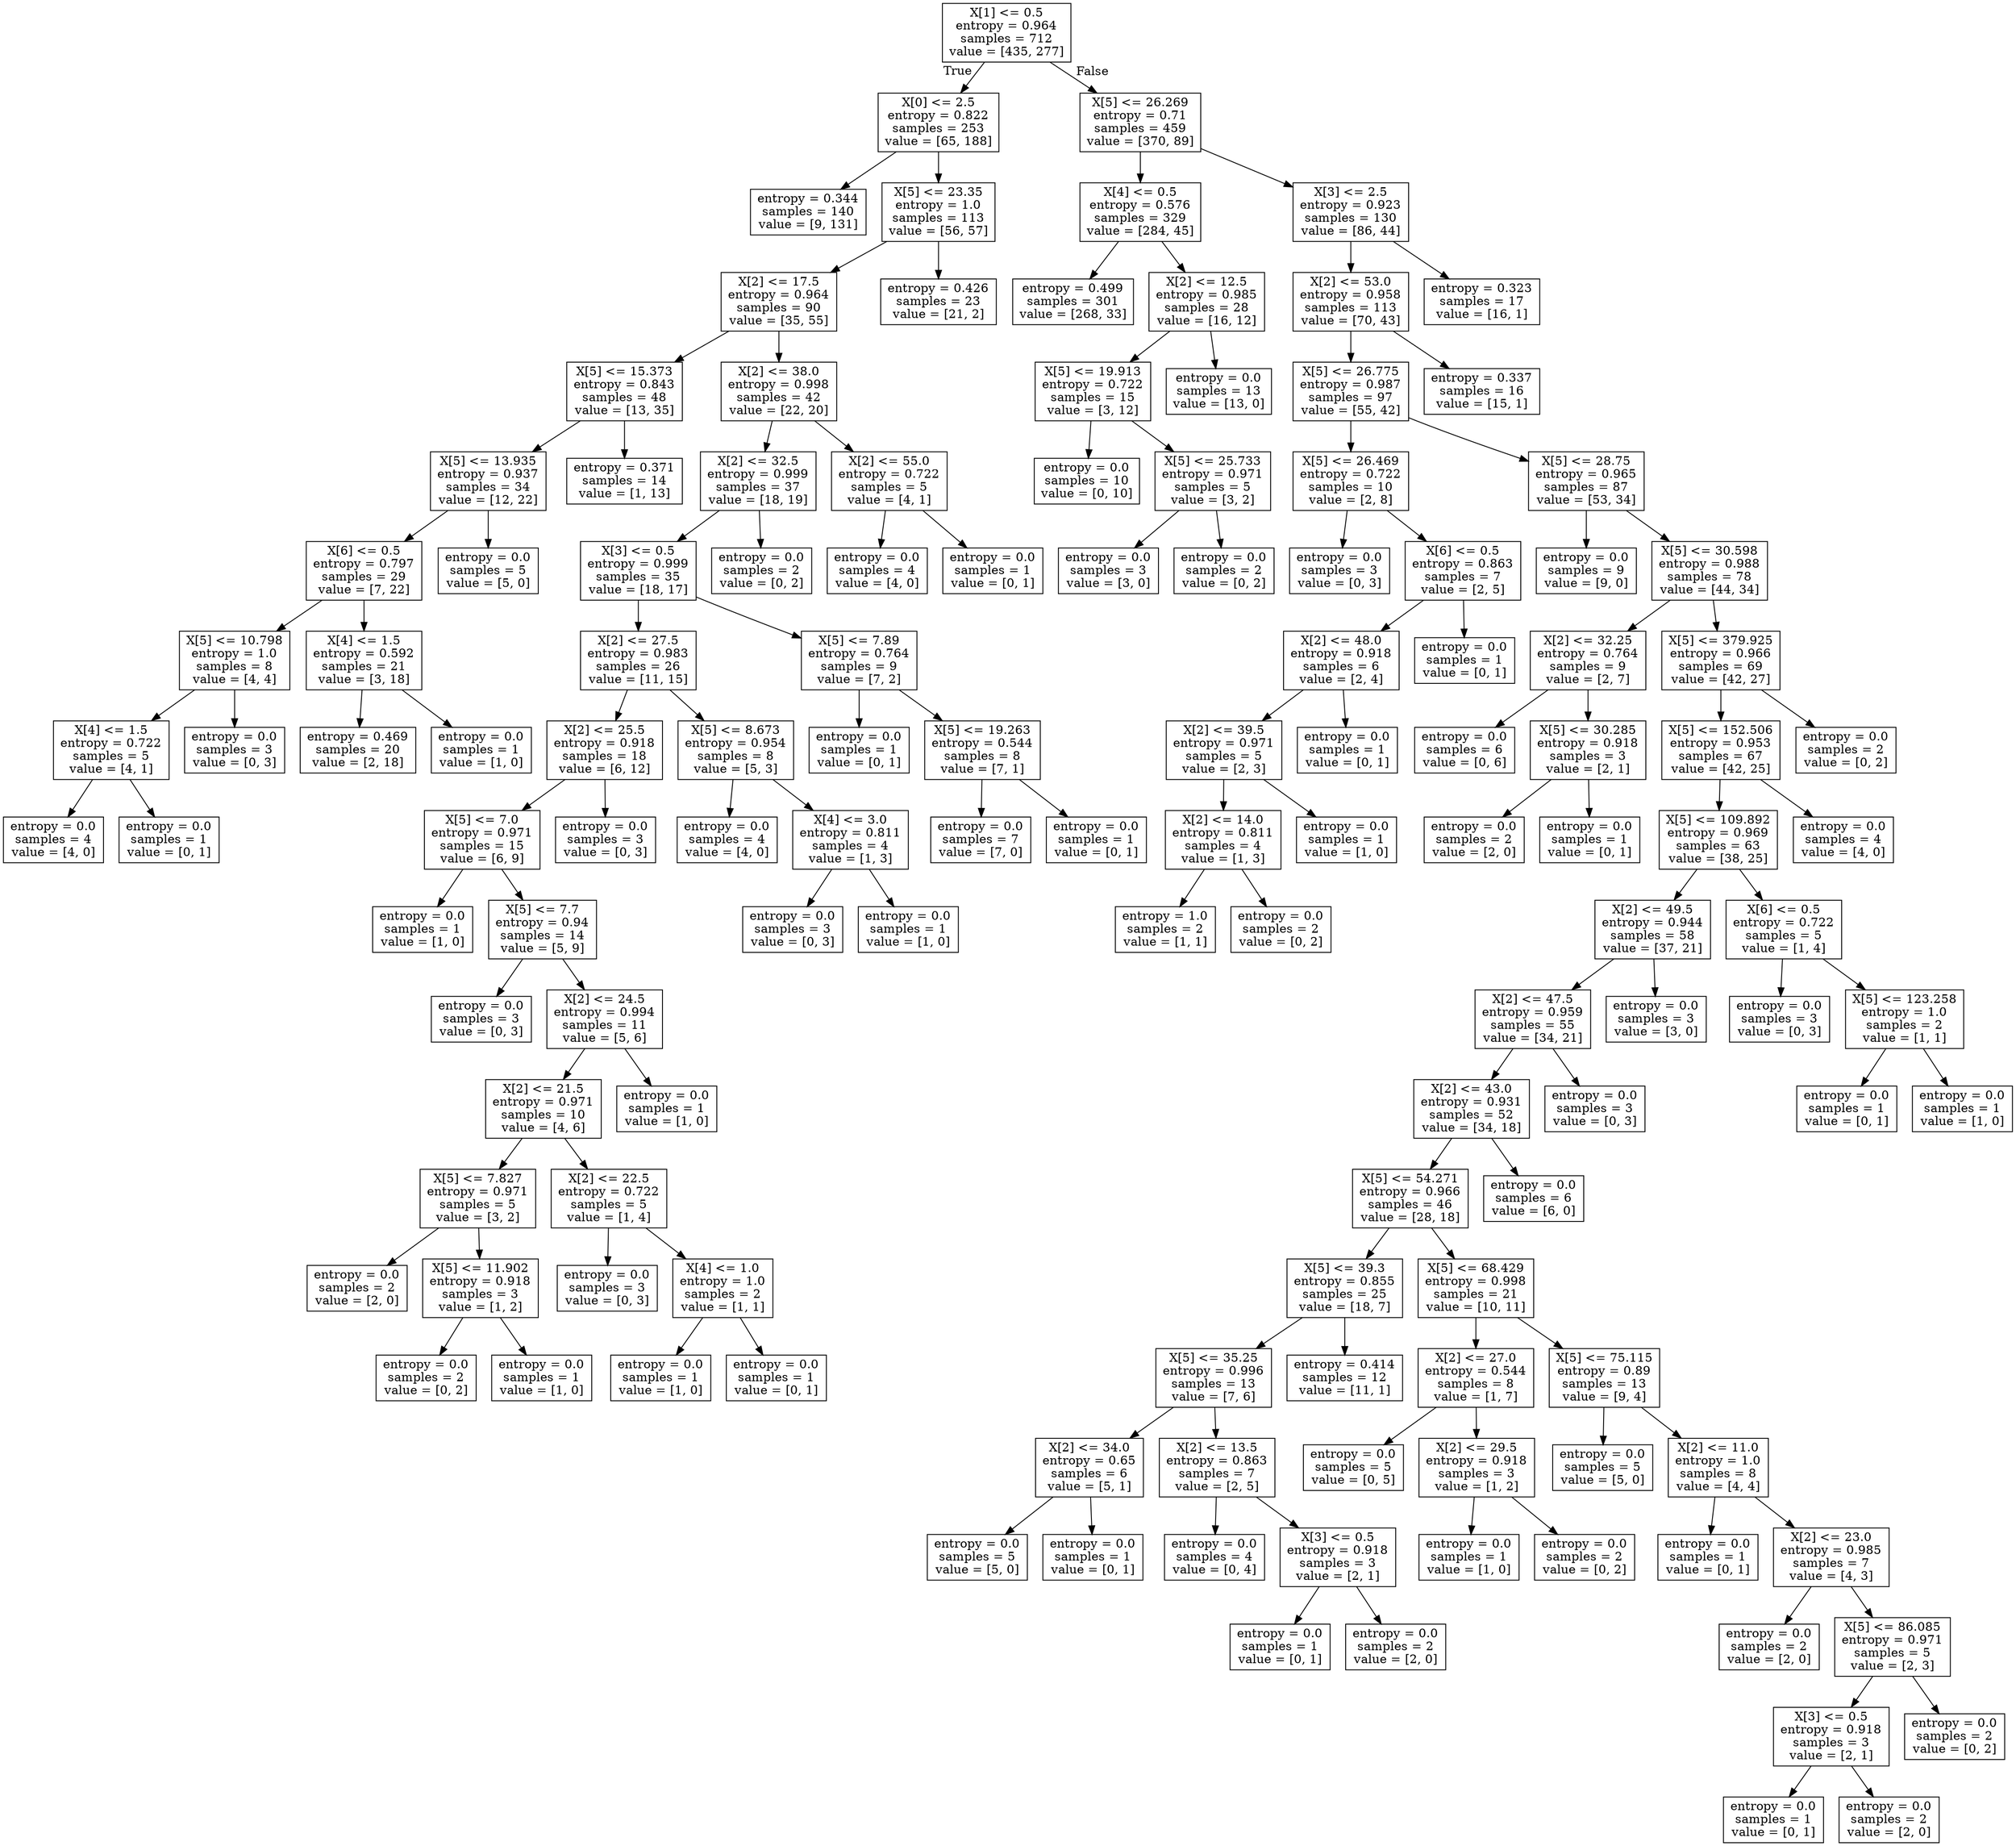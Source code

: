digraph Tree {
node [shape=box] ;
0 [label="X[1] <= 0.5\nentropy = 0.964\nsamples = 712\nvalue = [435, 277]"] ;
1 [label="X[0] <= 2.5\nentropy = 0.822\nsamples = 253\nvalue = [65, 188]"] ;
0 -> 1 [labeldistance=2.5, labelangle=45, headlabel="True"] ;
2 [label="entropy = 0.344\nsamples = 140\nvalue = [9, 131]"] ;
1 -> 2 ;
3 [label="X[5] <= 23.35\nentropy = 1.0\nsamples = 113\nvalue = [56, 57]"] ;
1 -> 3 ;
4 [label="X[2] <= 17.5\nentropy = 0.964\nsamples = 90\nvalue = [35, 55]"] ;
3 -> 4 ;
5 [label="X[5] <= 15.373\nentropy = 0.843\nsamples = 48\nvalue = [13, 35]"] ;
4 -> 5 ;
6 [label="X[5] <= 13.935\nentropy = 0.937\nsamples = 34\nvalue = [12, 22]"] ;
5 -> 6 ;
7 [label="X[6] <= 0.5\nentropy = 0.797\nsamples = 29\nvalue = [7, 22]"] ;
6 -> 7 ;
8 [label="X[5] <= 10.798\nentropy = 1.0\nsamples = 8\nvalue = [4, 4]"] ;
7 -> 8 ;
9 [label="X[4] <= 1.5\nentropy = 0.722\nsamples = 5\nvalue = [4, 1]"] ;
8 -> 9 ;
10 [label="entropy = 0.0\nsamples = 4\nvalue = [4, 0]"] ;
9 -> 10 ;
11 [label="entropy = 0.0\nsamples = 1\nvalue = [0, 1]"] ;
9 -> 11 ;
12 [label="entropy = 0.0\nsamples = 3\nvalue = [0, 3]"] ;
8 -> 12 ;
13 [label="X[4] <= 1.5\nentropy = 0.592\nsamples = 21\nvalue = [3, 18]"] ;
7 -> 13 ;
14 [label="entropy = 0.469\nsamples = 20\nvalue = [2, 18]"] ;
13 -> 14 ;
15 [label="entropy = 0.0\nsamples = 1\nvalue = [1, 0]"] ;
13 -> 15 ;
16 [label="entropy = 0.0\nsamples = 5\nvalue = [5, 0]"] ;
6 -> 16 ;
17 [label="entropy = 0.371\nsamples = 14\nvalue = [1, 13]"] ;
5 -> 17 ;
18 [label="X[2] <= 38.0\nentropy = 0.998\nsamples = 42\nvalue = [22, 20]"] ;
4 -> 18 ;
19 [label="X[2] <= 32.5\nentropy = 0.999\nsamples = 37\nvalue = [18, 19]"] ;
18 -> 19 ;
20 [label="X[3] <= 0.5\nentropy = 0.999\nsamples = 35\nvalue = [18, 17]"] ;
19 -> 20 ;
21 [label="X[2] <= 27.5\nentropy = 0.983\nsamples = 26\nvalue = [11, 15]"] ;
20 -> 21 ;
22 [label="X[2] <= 25.5\nentropy = 0.918\nsamples = 18\nvalue = [6, 12]"] ;
21 -> 22 ;
23 [label="X[5] <= 7.0\nentropy = 0.971\nsamples = 15\nvalue = [6, 9]"] ;
22 -> 23 ;
24 [label="entropy = 0.0\nsamples = 1\nvalue = [1, 0]"] ;
23 -> 24 ;
25 [label="X[5] <= 7.7\nentropy = 0.94\nsamples = 14\nvalue = [5, 9]"] ;
23 -> 25 ;
26 [label="entropy = 0.0\nsamples = 3\nvalue = [0, 3]"] ;
25 -> 26 ;
27 [label="X[2] <= 24.5\nentropy = 0.994\nsamples = 11\nvalue = [5, 6]"] ;
25 -> 27 ;
28 [label="X[2] <= 21.5\nentropy = 0.971\nsamples = 10\nvalue = [4, 6]"] ;
27 -> 28 ;
29 [label="X[5] <= 7.827\nentropy = 0.971\nsamples = 5\nvalue = [3, 2]"] ;
28 -> 29 ;
30 [label="entropy = 0.0\nsamples = 2\nvalue = [2, 0]"] ;
29 -> 30 ;
31 [label="X[5] <= 11.902\nentropy = 0.918\nsamples = 3\nvalue = [1, 2]"] ;
29 -> 31 ;
32 [label="entropy = 0.0\nsamples = 2\nvalue = [0, 2]"] ;
31 -> 32 ;
33 [label="entropy = 0.0\nsamples = 1\nvalue = [1, 0]"] ;
31 -> 33 ;
34 [label="X[2] <= 22.5\nentropy = 0.722\nsamples = 5\nvalue = [1, 4]"] ;
28 -> 34 ;
35 [label="entropy = 0.0\nsamples = 3\nvalue = [0, 3]"] ;
34 -> 35 ;
36 [label="X[4] <= 1.0\nentropy = 1.0\nsamples = 2\nvalue = [1, 1]"] ;
34 -> 36 ;
37 [label="entropy = 0.0\nsamples = 1\nvalue = [1, 0]"] ;
36 -> 37 ;
38 [label="entropy = 0.0\nsamples = 1\nvalue = [0, 1]"] ;
36 -> 38 ;
39 [label="entropy = 0.0\nsamples = 1\nvalue = [1, 0]"] ;
27 -> 39 ;
40 [label="entropy = 0.0\nsamples = 3\nvalue = [0, 3]"] ;
22 -> 40 ;
41 [label="X[5] <= 8.673\nentropy = 0.954\nsamples = 8\nvalue = [5, 3]"] ;
21 -> 41 ;
42 [label="entropy = 0.0\nsamples = 4\nvalue = [4, 0]"] ;
41 -> 42 ;
43 [label="X[4] <= 3.0\nentropy = 0.811\nsamples = 4\nvalue = [1, 3]"] ;
41 -> 43 ;
44 [label="entropy = 0.0\nsamples = 3\nvalue = [0, 3]"] ;
43 -> 44 ;
45 [label="entropy = 0.0\nsamples = 1\nvalue = [1, 0]"] ;
43 -> 45 ;
46 [label="X[5] <= 7.89\nentropy = 0.764\nsamples = 9\nvalue = [7, 2]"] ;
20 -> 46 ;
47 [label="entropy = 0.0\nsamples = 1\nvalue = [0, 1]"] ;
46 -> 47 ;
48 [label="X[5] <= 19.263\nentropy = 0.544\nsamples = 8\nvalue = [7, 1]"] ;
46 -> 48 ;
49 [label="entropy = 0.0\nsamples = 7\nvalue = [7, 0]"] ;
48 -> 49 ;
50 [label="entropy = 0.0\nsamples = 1\nvalue = [0, 1]"] ;
48 -> 50 ;
51 [label="entropy = 0.0\nsamples = 2\nvalue = [0, 2]"] ;
19 -> 51 ;
52 [label="X[2] <= 55.0\nentropy = 0.722\nsamples = 5\nvalue = [4, 1]"] ;
18 -> 52 ;
53 [label="entropy = 0.0\nsamples = 4\nvalue = [4, 0]"] ;
52 -> 53 ;
54 [label="entropy = 0.0\nsamples = 1\nvalue = [0, 1]"] ;
52 -> 54 ;
55 [label="entropy = 0.426\nsamples = 23\nvalue = [21, 2]"] ;
3 -> 55 ;
56 [label="X[5] <= 26.269\nentropy = 0.71\nsamples = 459\nvalue = [370, 89]"] ;
0 -> 56 [labeldistance=2.5, labelangle=-45, headlabel="False"] ;
57 [label="X[4] <= 0.5\nentropy = 0.576\nsamples = 329\nvalue = [284, 45]"] ;
56 -> 57 ;
58 [label="entropy = 0.499\nsamples = 301\nvalue = [268, 33]"] ;
57 -> 58 ;
59 [label="X[2] <= 12.5\nentropy = 0.985\nsamples = 28\nvalue = [16, 12]"] ;
57 -> 59 ;
60 [label="X[5] <= 19.913\nentropy = 0.722\nsamples = 15\nvalue = [3, 12]"] ;
59 -> 60 ;
61 [label="entropy = 0.0\nsamples = 10\nvalue = [0, 10]"] ;
60 -> 61 ;
62 [label="X[5] <= 25.733\nentropy = 0.971\nsamples = 5\nvalue = [3, 2]"] ;
60 -> 62 ;
63 [label="entropy = 0.0\nsamples = 3\nvalue = [3, 0]"] ;
62 -> 63 ;
64 [label="entropy = 0.0\nsamples = 2\nvalue = [0, 2]"] ;
62 -> 64 ;
65 [label="entropy = 0.0\nsamples = 13\nvalue = [13, 0]"] ;
59 -> 65 ;
66 [label="X[3] <= 2.5\nentropy = 0.923\nsamples = 130\nvalue = [86, 44]"] ;
56 -> 66 ;
67 [label="X[2] <= 53.0\nentropy = 0.958\nsamples = 113\nvalue = [70, 43]"] ;
66 -> 67 ;
68 [label="X[5] <= 26.775\nentropy = 0.987\nsamples = 97\nvalue = [55, 42]"] ;
67 -> 68 ;
69 [label="X[5] <= 26.469\nentropy = 0.722\nsamples = 10\nvalue = [2, 8]"] ;
68 -> 69 ;
70 [label="entropy = 0.0\nsamples = 3\nvalue = [0, 3]"] ;
69 -> 70 ;
71 [label="X[6] <= 0.5\nentropy = 0.863\nsamples = 7\nvalue = [2, 5]"] ;
69 -> 71 ;
72 [label="X[2] <= 48.0\nentropy = 0.918\nsamples = 6\nvalue = [2, 4]"] ;
71 -> 72 ;
73 [label="X[2] <= 39.5\nentropy = 0.971\nsamples = 5\nvalue = [2, 3]"] ;
72 -> 73 ;
74 [label="X[2] <= 14.0\nentropy = 0.811\nsamples = 4\nvalue = [1, 3]"] ;
73 -> 74 ;
75 [label="entropy = 1.0\nsamples = 2\nvalue = [1, 1]"] ;
74 -> 75 ;
76 [label="entropy = 0.0\nsamples = 2\nvalue = [0, 2]"] ;
74 -> 76 ;
77 [label="entropy = 0.0\nsamples = 1\nvalue = [1, 0]"] ;
73 -> 77 ;
78 [label="entropy = 0.0\nsamples = 1\nvalue = [0, 1]"] ;
72 -> 78 ;
79 [label="entropy = 0.0\nsamples = 1\nvalue = [0, 1]"] ;
71 -> 79 ;
80 [label="X[5] <= 28.75\nentropy = 0.965\nsamples = 87\nvalue = [53, 34]"] ;
68 -> 80 ;
81 [label="entropy = 0.0\nsamples = 9\nvalue = [9, 0]"] ;
80 -> 81 ;
82 [label="X[5] <= 30.598\nentropy = 0.988\nsamples = 78\nvalue = [44, 34]"] ;
80 -> 82 ;
83 [label="X[2] <= 32.25\nentropy = 0.764\nsamples = 9\nvalue = [2, 7]"] ;
82 -> 83 ;
84 [label="entropy = 0.0\nsamples = 6\nvalue = [0, 6]"] ;
83 -> 84 ;
85 [label="X[5] <= 30.285\nentropy = 0.918\nsamples = 3\nvalue = [2, 1]"] ;
83 -> 85 ;
86 [label="entropy = 0.0\nsamples = 2\nvalue = [2, 0]"] ;
85 -> 86 ;
87 [label="entropy = 0.0\nsamples = 1\nvalue = [0, 1]"] ;
85 -> 87 ;
88 [label="X[5] <= 379.925\nentropy = 0.966\nsamples = 69\nvalue = [42, 27]"] ;
82 -> 88 ;
89 [label="X[5] <= 152.506\nentropy = 0.953\nsamples = 67\nvalue = [42, 25]"] ;
88 -> 89 ;
90 [label="X[5] <= 109.892\nentropy = 0.969\nsamples = 63\nvalue = [38, 25]"] ;
89 -> 90 ;
91 [label="X[2] <= 49.5\nentropy = 0.944\nsamples = 58\nvalue = [37, 21]"] ;
90 -> 91 ;
92 [label="X[2] <= 47.5\nentropy = 0.959\nsamples = 55\nvalue = [34, 21]"] ;
91 -> 92 ;
93 [label="X[2] <= 43.0\nentropy = 0.931\nsamples = 52\nvalue = [34, 18]"] ;
92 -> 93 ;
94 [label="X[5] <= 54.271\nentropy = 0.966\nsamples = 46\nvalue = [28, 18]"] ;
93 -> 94 ;
95 [label="X[5] <= 39.3\nentropy = 0.855\nsamples = 25\nvalue = [18, 7]"] ;
94 -> 95 ;
96 [label="X[5] <= 35.25\nentropy = 0.996\nsamples = 13\nvalue = [7, 6]"] ;
95 -> 96 ;
97 [label="X[2] <= 34.0\nentropy = 0.65\nsamples = 6\nvalue = [5, 1]"] ;
96 -> 97 ;
98 [label="entropy = 0.0\nsamples = 5\nvalue = [5, 0]"] ;
97 -> 98 ;
99 [label="entropy = 0.0\nsamples = 1\nvalue = [0, 1]"] ;
97 -> 99 ;
100 [label="X[2] <= 13.5\nentropy = 0.863\nsamples = 7\nvalue = [2, 5]"] ;
96 -> 100 ;
101 [label="entropy = 0.0\nsamples = 4\nvalue = [0, 4]"] ;
100 -> 101 ;
102 [label="X[3] <= 0.5\nentropy = 0.918\nsamples = 3\nvalue = [2, 1]"] ;
100 -> 102 ;
103 [label="entropy = 0.0\nsamples = 1\nvalue = [0, 1]"] ;
102 -> 103 ;
104 [label="entropy = 0.0\nsamples = 2\nvalue = [2, 0]"] ;
102 -> 104 ;
105 [label="entropy = 0.414\nsamples = 12\nvalue = [11, 1]"] ;
95 -> 105 ;
106 [label="X[5] <= 68.429\nentropy = 0.998\nsamples = 21\nvalue = [10, 11]"] ;
94 -> 106 ;
107 [label="X[2] <= 27.0\nentropy = 0.544\nsamples = 8\nvalue = [1, 7]"] ;
106 -> 107 ;
108 [label="entropy = 0.0\nsamples = 5\nvalue = [0, 5]"] ;
107 -> 108 ;
109 [label="X[2] <= 29.5\nentropy = 0.918\nsamples = 3\nvalue = [1, 2]"] ;
107 -> 109 ;
110 [label="entropy = 0.0\nsamples = 1\nvalue = [1, 0]"] ;
109 -> 110 ;
111 [label="entropy = 0.0\nsamples = 2\nvalue = [0, 2]"] ;
109 -> 111 ;
112 [label="X[5] <= 75.115\nentropy = 0.89\nsamples = 13\nvalue = [9, 4]"] ;
106 -> 112 ;
113 [label="entropy = 0.0\nsamples = 5\nvalue = [5, 0]"] ;
112 -> 113 ;
114 [label="X[2] <= 11.0\nentropy = 1.0\nsamples = 8\nvalue = [4, 4]"] ;
112 -> 114 ;
115 [label="entropy = 0.0\nsamples = 1\nvalue = [0, 1]"] ;
114 -> 115 ;
116 [label="X[2] <= 23.0\nentropy = 0.985\nsamples = 7\nvalue = [4, 3]"] ;
114 -> 116 ;
117 [label="entropy = 0.0\nsamples = 2\nvalue = [2, 0]"] ;
116 -> 117 ;
118 [label="X[5] <= 86.085\nentropy = 0.971\nsamples = 5\nvalue = [2, 3]"] ;
116 -> 118 ;
119 [label="X[3] <= 0.5\nentropy = 0.918\nsamples = 3\nvalue = [2, 1]"] ;
118 -> 119 ;
120 [label="entropy = 0.0\nsamples = 1\nvalue = [0, 1]"] ;
119 -> 120 ;
121 [label="entropy = 0.0\nsamples = 2\nvalue = [2, 0]"] ;
119 -> 121 ;
122 [label="entropy = 0.0\nsamples = 2\nvalue = [0, 2]"] ;
118 -> 122 ;
123 [label="entropy = 0.0\nsamples = 6\nvalue = [6, 0]"] ;
93 -> 123 ;
124 [label="entropy = 0.0\nsamples = 3\nvalue = [0, 3]"] ;
92 -> 124 ;
125 [label="entropy = 0.0\nsamples = 3\nvalue = [3, 0]"] ;
91 -> 125 ;
126 [label="X[6] <= 0.5\nentropy = 0.722\nsamples = 5\nvalue = [1, 4]"] ;
90 -> 126 ;
127 [label="entropy = 0.0\nsamples = 3\nvalue = [0, 3]"] ;
126 -> 127 ;
128 [label="X[5] <= 123.258\nentropy = 1.0\nsamples = 2\nvalue = [1, 1]"] ;
126 -> 128 ;
129 [label="entropy = 0.0\nsamples = 1\nvalue = [0, 1]"] ;
128 -> 129 ;
130 [label="entropy = 0.0\nsamples = 1\nvalue = [1, 0]"] ;
128 -> 130 ;
131 [label="entropy = 0.0\nsamples = 4\nvalue = [4, 0]"] ;
89 -> 131 ;
132 [label="entropy = 0.0\nsamples = 2\nvalue = [0, 2]"] ;
88 -> 132 ;
133 [label="entropy = 0.337\nsamples = 16\nvalue = [15, 1]"] ;
67 -> 133 ;
134 [label="entropy = 0.323\nsamples = 17\nvalue = [16, 1]"] ;
66 -> 134 ;
}
